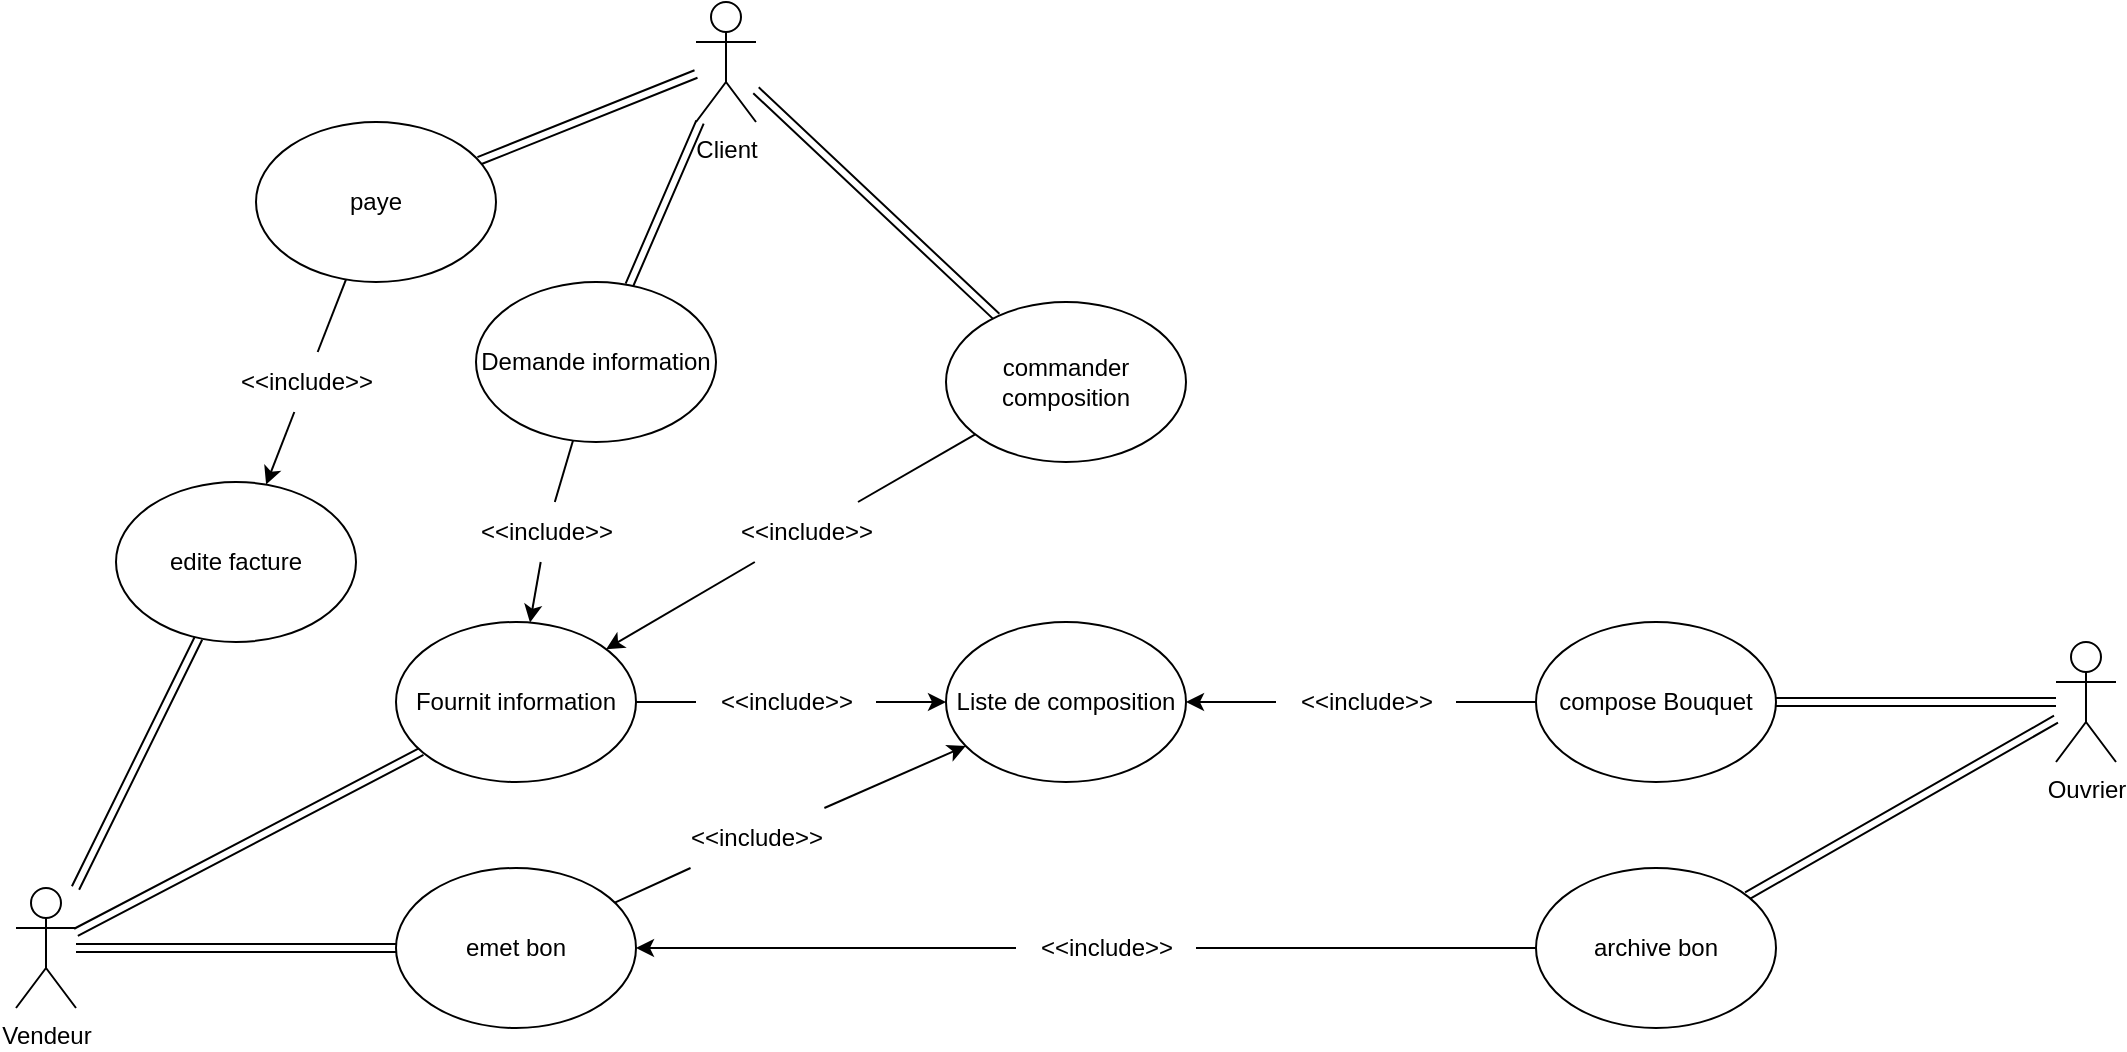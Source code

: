 <mxfile>
    <diagram id="Ljaoz5gv07vNiV2MHOH4" name="Page-1">
        <mxGraphModel dx="1374" dy="848" grid="1" gridSize="10" guides="1" tooltips="1" connect="1" arrows="1" fold="1" page="1" pageScale="1" pageWidth="1169" pageHeight="827" math="0" shadow="0">
            <root>
                <mxCell id="0"/>
                <mxCell id="1" parent="0"/>
                <mxCell id="5" style="edgeStyle=none;shape=link;html=1;" edge="1" parent="1" source="2" target="4">
                    <mxGeometry relative="1" as="geometry"/>
                </mxCell>
                <mxCell id="9" style="edgeStyle=none;shape=link;html=1;" edge="1" parent="1" source="2" target="8">
                    <mxGeometry relative="1" as="geometry"/>
                </mxCell>
                <mxCell id="44" style="edgeStyle=none;shape=link;html=1;" edge="1" parent="1" source="2" target="43">
                    <mxGeometry relative="1" as="geometry"/>
                </mxCell>
                <mxCell id="2" value="Client" style="shape=umlActor;verticalLabelPosition=bottom;verticalAlign=top;html=1;outlineConnect=0;" vertex="1" parent="1">
                    <mxGeometry x="400" y="100" width="30" height="60" as="geometry"/>
                </mxCell>
                <mxCell id="7" style="edgeStyle=none;shape=link;html=1;" edge="1" parent="1" source="3" target="6">
                    <mxGeometry relative="1" as="geometry"/>
                </mxCell>
                <mxCell id="29" style="edgeStyle=none;shape=link;html=1;" edge="1" parent="1" source="3" target="28">
                    <mxGeometry relative="1" as="geometry"/>
                </mxCell>
                <mxCell id="41" style="edgeStyle=none;shape=link;html=1;" edge="1" parent="1" source="3" target="38">
                    <mxGeometry relative="1" as="geometry"/>
                </mxCell>
                <mxCell id="3" value="Vendeur" style="shape=umlActor;verticalLabelPosition=bottom;verticalAlign=top;html=1;outlineConnect=0;" vertex="1" parent="1">
                    <mxGeometry x="60" y="543" width="30" height="60" as="geometry"/>
                </mxCell>
                <mxCell id="15" style="edgeStyle=none;html=1;startArrow=none;" edge="1" parent="1" source="14" target="6">
                    <mxGeometry relative="1" as="geometry"/>
                </mxCell>
                <mxCell id="4" value="Demande information" style="ellipse;whiteSpace=wrap;html=1;" vertex="1" parent="1">
                    <mxGeometry x="290" y="240" width="120" height="80" as="geometry"/>
                </mxCell>
                <mxCell id="12" style="edgeStyle=none;html=1;startArrow=none;" edge="1" parent="1" source="20" target="11">
                    <mxGeometry relative="1" as="geometry"/>
                </mxCell>
                <mxCell id="6" value="Fournit information" style="ellipse;whiteSpace=wrap;html=1;" vertex="1" parent="1">
                    <mxGeometry x="250" y="410" width="120" height="80" as="geometry"/>
                </mxCell>
                <mxCell id="17" style="edgeStyle=none;html=1;startArrow=none;" edge="1" parent="1" source="18" target="6">
                    <mxGeometry relative="1" as="geometry"/>
                </mxCell>
                <mxCell id="8" value="commander composition" style="ellipse;whiteSpace=wrap;html=1;" vertex="1" parent="1">
                    <mxGeometry x="525" y="250" width="120" height="80" as="geometry"/>
                </mxCell>
                <mxCell id="11" value="Liste de composition" style="ellipse;whiteSpace=wrap;html=1;" vertex="1" parent="1">
                    <mxGeometry x="525" y="410" width="120" height="80" as="geometry"/>
                </mxCell>
                <mxCell id="16" value="" style="edgeStyle=none;html=1;endArrow=none;" edge="1" parent="1" source="4" target="14">
                    <mxGeometry relative="1" as="geometry">
                        <mxPoint x="310.0" y="280" as="sourcePoint"/>
                        <mxPoint x="310.0" y="410" as="targetPoint"/>
                    </mxGeometry>
                </mxCell>
                <mxCell id="14" value="&amp;lt;&amp;lt;include&amp;gt;&amp;gt;" style="text;html=1;align=center;verticalAlign=middle;resizable=0;points=[];autosize=1;strokeColor=none;fillColor=none;" vertex="1" parent="1">
                    <mxGeometry x="280" y="350" width="90" height="30" as="geometry"/>
                </mxCell>
                <mxCell id="19" value="" style="edgeStyle=none;html=1;endArrow=none;" edge="1" parent="1" source="8" target="18">
                    <mxGeometry relative="1" as="geometry">
                        <mxPoint x="585.0" y="200" as="sourcePoint"/>
                        <mxPoint x="585.0" y="410" as="targetPoint"/>
                    </mxGeometry>
                </mxCell>
                <mxCell id="18" value="&amp;lt;&amp;lt;include&amp;gt;&amp;gt;" style="text;html=1;align=center;verticalAlign=middle;resizable=0;points=[];autosize=1;strokeColor=none;fillColor=none;" vertex="1" parent="1">
                    <mxGeometry x="410" y="350" width="90" height="30" as="geometry"/>
                </mxCell>
                <mxCell id="21" value="" style="edgeStyle=none;html=1;endArrow=none;" edge="1" parent="1" source="6" target="20">
                    <mxGeometry relative="1" as="geometry">
                        <mxPoint x="370.0" y="450" as="sourcePoint"/>
                        <mxPoint x="525.0" y="450" as="targetPoint"/>
                    </mxGeometry>
                </mxCell>
                <mxCell id="20" value="&amp;lt;&amp;lt;include&amp;gt;&amp;gt;" style="text;html=1;align=center;verticalAlign=middle;resizable=0;points=[];autosize=1;strokeColor=none;fillColor=none;" vertex="1" parent="1">
                    <mxGeometry x="400" y="435" width="90" height="30" as="geometry"/>
                </mxCell>
                <mxCell id="24" style="edgeStyle=none;shape=link;html=1;" edge="1" parent="1" source="22" target="23">
                    <mxGeometry relative="1" as="geometry"/>
                </mxCell>
                <mxCell id="37" style="edgeStyle=none;shape=link;html=1;" edge="1" parent="1" source="22" target="31">
                    <mxGeometry relative="1" as="geometry"/>
                </mxCell>
                <mxCell id="22" value="Ouvrier" style="shape=umlActor;verticalLabelPosition=bottom;verticalAlign=top;html=1;outlineConnect=0;" vertex="1" parent="1">
                    <mxGeometry x="1080" y="420" width="30" height="60" as="geometry"/>
                </mxCell>
                <mxCell id="25" style="edgeStyle=none;html=1;startArrow=none;" edge="1" parent="1" source="26" target="11">
                    <mxGeometry relative="1" as="geometry"/>
                </mxCell>
                <mxCell id="23" value="compose Bouquet" style="ellipse;whiteSpace=wrap;html=1;" vertex="1" parent="1">
                    <mxGeometry x="820" y="410" width="120" height="80" as="geometry"/>
                </mxCell>
                <mxCell id="27" value="" style="edgeStyle=none;html=1;endArrow=none;" edge="1" parent="1" source="23" target="26">
                    <mxGeometry relative="1" as="geometry">
                        <mxPoint x="820.0" y="450" as="sourcePoint"/>
                        <mxPoint x="645.0" y="450" as="targetPoint"/>
                    </mxGeometry>
                </mxCell>
                <mxCell id="26" value="&amp;lt;&amp;lt;include&amp;gt;&amp;gt;" style="text;html=1;align=center;verticalAlign=middle;resizable=0;points=[];autosize=1;strokeColor=none;fillColor=none;" vertex="1" parent="1">
                    <mxGeometry x="690" y="435" width="90" height="30" as="geometry"/>
                </mxCell>
                <mxCell id="30" style="edgeStyle=none;html=1;startArrow=none;" edge="1" parent="1" source="33" target="11">
                    <mxGeometry relative="1" as="geometry"/>
                </mxCell>
                <mxCell id="28" value="emet bon" style="ellipse;whiteSpace=wrap;html=1;" vertex="1" parent="1">
                    <mxGeometry x="250" y="533" width="120" height="80" as="geometry"/>
                </mxCell>
                <mxCell id="32" style="edgeStyle=none;html=1;startArrow=none;" edge="1" parent="1" source="35" target="28">
                    <mxGeometry relative="1" as="geometry"/>
                </mxCell>
                <mxCell id="31" value="archive bon" style="ellipse;whiteSpace=wrap;html=1;" vertex="1" parent="1">
                    <mxGeometry x="820" y="533" width="120" height="80" as="geometry"/>
                </mxCell>
                <mxCell id="34" value="" style="edgeStyle=none;html=1;endArrow=none;" edge="1" parent="1" source="28" target="33">
                    <mxGeometry relative="1" as="geometry">
                        <mxPoint x="371.719" y="564.902" as="sourcePoint"/>
                        <mxPoint x="538.324" y="475.133" as="targetPoint"/>
                    </mxGeometry>
                </mxCell>
                <mxCell id="33" value="&amp;lt;&amp;lt;include&amp;gt;&amp;gt;" style="text;html=1;align=center;verticalAlign=middle;resizable=0;points=[];autosize=1;strokeColor=none;fillColor=none;" vertex="1" parent="1">
                    <mxGeometry x="385" y="503" width="90" height="30" as="geometry"/>
                </mxCell>
                <mxCell id="36" value="" style="edgeStyle=none;html=1;endArrow=none;" edge="1" parent="1" source="31" target="35">
                    <mxGeometry relative="1" as="geometry">
                        <mxPoint x="820.0" y="590" as="sourcePoint"/>
                        <mxPoint x="385.0" y="590" as="targetPoint"/>
                    </mxGeometry>
                </mxCell>
                <mxCell id="35" value="&amp;lt;&amp;lt;include&amp;gt;&amp;gt;" style="text;html=1;align=center;verticalAlign=middle;resizable=0;points=[];autosize=1;strokeColor=none;fillColor=none;" vertex="1" parent="1">
                    <mxGeometry x="560" y="558" width="90" height="30" as="geometry"/>
                </mxCell>
                <mxCell id="38" value="edite facture" style="ellipse;whiteSpace=wrap;html=1;" vertex="1" parent="1">
                    <mxGeometry x="110" y="340" width="120" height="80" as="geometry"/>
                </mxCell>
                <mxCell id="45" style="edgeStyle=none;html=1;startArrow=none;" edge="1" parent="1" source="46" target="38">
                    <mxGeometry relative="1" as="geometry"/>
                </mxCell>
                <mxCell id="43" value="paye" style="ellipse;whiteSpace=wrap;html=1;" vertex="1" parent="1">
                    <mxGeometry x="180" y="160" width="120" height="80" as="geometry"/>
                </mxCell>
                <mxCell id="47" value="" style="edgeStyle=none;html=1;endArrow=none;" edge="1" parent="1" source="43" target="46">
                    <mxGeometry relative="1" as="geometry">
                        <mxPoint x="240.098" y="274.678" as="sourcePoint"/>
                        <mxPoint x="170.009" y="355.362" as="targetPoint"/>
                    </mxGeometry>
                </mxCell>
                <mxCell id="46" value="&amp;lt;&amp;lt;include&amp;gt;&amp;gt;" style="text;html=1;align=center;verticalAlign=middle;resizable=0;points=[];autosize=1;strokeColor=none;fillColor=none;" vertex="1" parent="1">
                    <mxGeometry x="160" y="275" width="90" height="30" as="geometry"/>
                </mxCell>
            </root>
        </mxGraphModel>
    </diagram>
</mxfile>